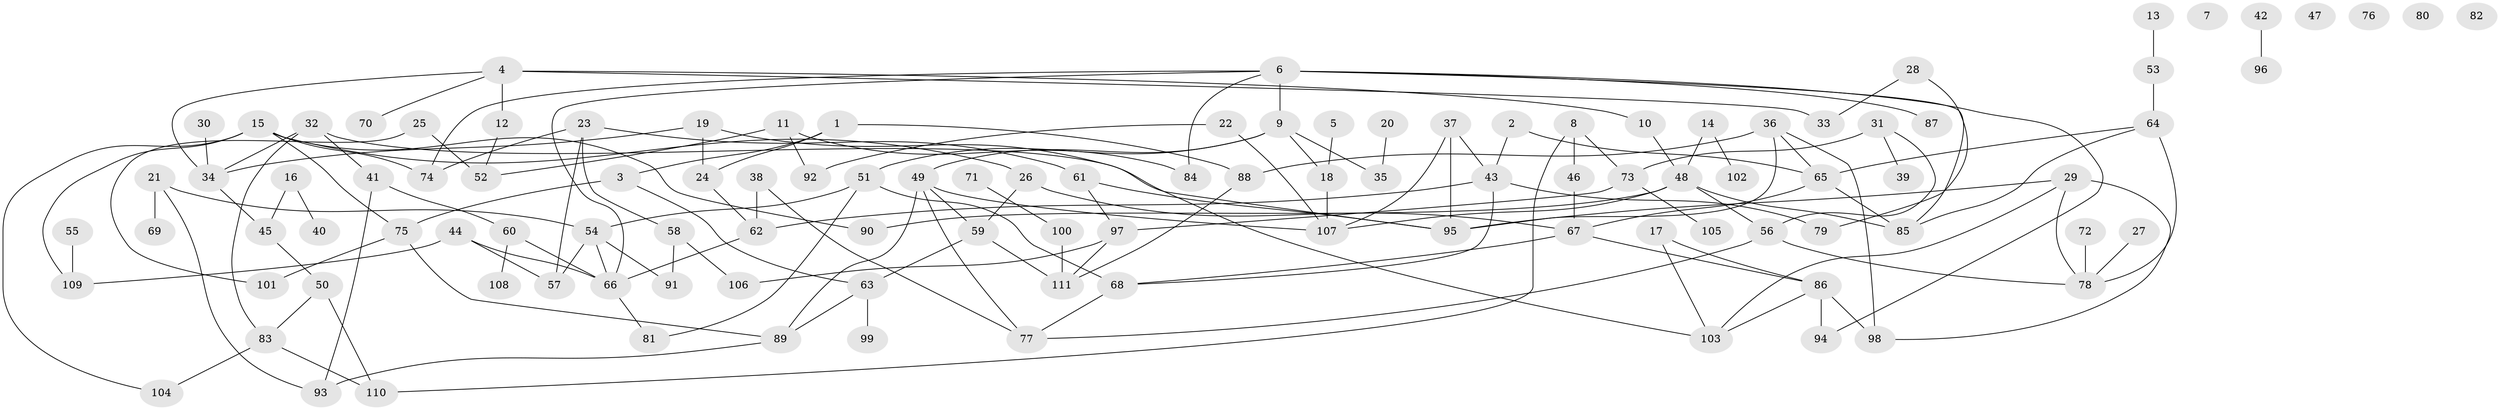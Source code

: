 // Generated by graph-tools (version 1.1) at 2025/25/03/09/25 03:25:23]
// undirected, 111 vertices, 156 edges
graph export_dot {
graph [start="1"]
  node [color=gray90,style=filled];
  1;
  2;
  3;
  4;
  5;
  6;
  7;
  8;
  9;
  10;
  11;
  12;
  13;
  14;
  15;
  16;
  17;
  18;
  19;
  20;
  21;
  22;
  23;
  24;
  25;
  26;
  27;
  28;
  29;
  30;
  31;
  32;
  33;
  34;
  35;
  36;
  37;
  38;
  39;
  40;
  41;
  42;
  43;
  44;
  45;
  46;
  47;
  48;
  49;
  50;
  51;
  52;
  53;
  54;
  55;
  56;
  57;
  58;
  59;
  60;
  61;
  62;
  63;
  64;
  65;
  66;
  67;
  68;
  69;
  70;
  71;
  72;
  73;
  74;
  75;
  76;
  77;
  78;
  79;
  80;
  81;
  82;
  83;
  84;
  85;
  86;
  87;
  88;
  89;
  90;
  91;
  92;
  93;
  94;
  95;
  96;
  97;
  98;
  99;
  100;
  101;
  102;
  103;
  104;
  105;
  106;
  107;
  108;
  109;
  110;
  111;
  1 -- 3;
  1 -- 24;
  1 -- 88;
  2 -- 43;
  2 -- 65;
  3 -- 63;
  3 -- 75;
  4 -- 10;
  4 -- 12;
  4 -- 33;
  4 -- 34;
  4 -- 70;
  5 -- 18;
  6 -- 9;
  6 -- 66;
  6 -- 74;
  6 -- 84;
  6 -- 85;
  6 -- 87;
  6 -- 94;
  8 -- 46;
  8 -- 73;
  8 -- 110;
  9 -- 18;
  9 -- 35;
  9 -- 49;
  9 -- 51;
  10 -- 48;
  11 -- 52;
  11 -- 84;
  11 -- 92;
  12 -- 52;
  13 -- 53;
  14 -- 48;
  14 -- 102;
  15 -- 26;
  15 -- 74;
  15 -- 75;
  15 -- 90;
  15 -- 104;
  15 -- 109;
  16 -- 40;
  16 -- 45;
  17 -- 86;
  17 -- 103;
  18 -- 107;
  19 -- 24;
  19 -- 34;
  19 -- 103;
  20 -- 35;
  21 -- 54;
  21 -- 69;
  21 -- 93;
  22 -- 92;
  22 -- 107;
  23 -- 57;
  23 -- 58;
  23 -- 61;
  23 -- 74;
  24 -- 62;
  25 -- 52;
  25 -- 101;
  26 -- 59;
  26 -- 67;
  27 -- 78;
  28 -- 33;
  28 -- 79;
  29 -- 78;
  29 -- 95;
  29 -- 98;
  29 -- 103;
  30 -- 34;
  31 -- 39;
  31 -- 56;
  31 -- 73;
  32 -- 34;
  32 -- 41;
  32 -- 83;
  32 -- 95;
  34 -- 45;
  36 -- 65;
  36 -- 88;
  36 -- 95;
  36 -- 98;
  37 -- 43;
  37 -- 95;
  37 -- 107;
  38 -- 62;
  38 -- 77;
  41 -- 60;
  41 -- 93;
  42 -- 96;
  43 -- 62;
  43 -- 68;
  43 -- 79;
  44 -- 57;
  44 -- 66;
  44 -- 109;
  45 -- 50;
  46 -- 67;
  48 -- 56;
  48 -- 85;
  48 -- 90;
  48 -- 107;
  49 -- 59;
  49 -- 77;
  49 -- 89;
  49 -- 107;
  50 -- 83;
  50 -- 110;
  51 -- 54;
  51 -- 68;
  51 -- 81;
  53 -- 64;
  54 -- 57;
  54 -- 66;
  54 -- 91;
  55 -- 109;
  56 -- 77;
  56 -- 78;
  58 -- 91;
  58 -- 106;
  59 -- 63;
  59 -- 111;
  60 -- 66;
  60 -- 108;
  61 -- 95;
  61 -- 97;
  62 -- 66;
  63 -- 89;
  63 -- 99;
  64 -- 65;
  64 -- 78;
  64 -- 85;
  65 -- 67;
  65 -- 85;
  66 -- 81;
  67 -- 68;
  67 -- 86;
  68 -- 77;
  71 -- 100;
  72 -- 78;
  73 -- 97;
  73 -- 105;
  75 -- 89;
  75 -- 101;
  83 -- 104;
  83 -- 110;
  86 -- 94;
  86 -- 98;
  86 -- 103;
  88 -- 111;
  89 -- 93;
  97 -- 106;
  97 -- 111;
  100 -- 111;
}
